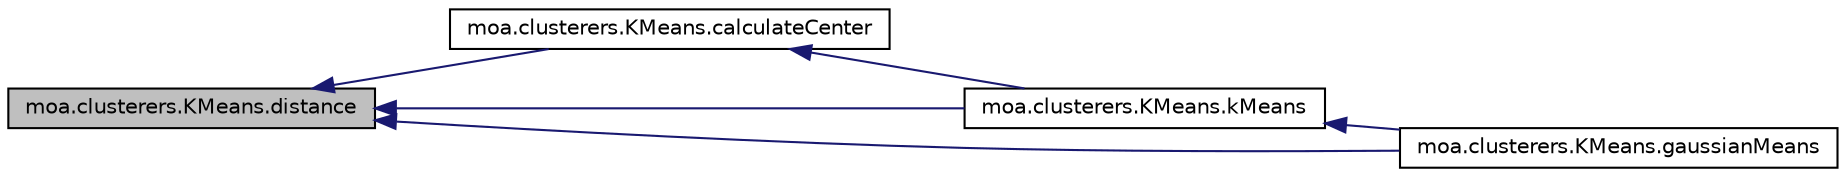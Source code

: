 digraph G
{
  edge [fontname="Helvetica",fontsize="10",labelfontname="Helvetica",labelfontsize="10"];
  node [fontname="Helvetica",fontsize="10",shape=record];
  rankdir=LR;
  Node1 [label="moa.clusterers.KMeans.distance",height=0.2,width=0.4,color="black", fillcolor="grey75", style="filled" fontcolor="black"];
  Node1 -> Node2 [dir=back,color="midnightblue",fontsize="10",style="solid",fontname="Helvetica"];
  Node2 [label="moa.clusterers.KMeans.calculateCenter",height=0.2,width=0.4,color="black", fillcolor="white", style="filled",URL="$classmoa_1_1clusterers_1_1KMeans.html#a990c7d2f86a8f3f3c95c1ae23d80303f"];
  Node2 -> Node3 [dir=back,color="midnightblue",fontsize="10",style="solid",fontname="Helvetica"];
  Node3 [label="moa.clusterers.KMeans.kMeans",height=0.2,width=0.4,color="black", fillcolor="white", style="filled",URL="$classmoa_1_1clusterers_1_1KMeans.html#a4374cacb115d7525d1a48a55ffe68fce",tooltip="This kMeans implementation clusters a big number of microclusters into a smaller..."];
  Node3 -> Node4 [dir=back,color="midnightblue",fontsize="10",style="solid",fontname="Helvetica"];
  Node4 [label="moa.clusterers.KMeans.gaussianMeans",height=0.2,width=0.4,color="black", fillcolor="white", style="filled",URL="$classmoa_1_1clusterers_1_1KMeans.html#aed43b4f69d4d94f727982d4b62da0144"];
  Node1 -> Node4 [dir=back,color="midnightblue",fontsize="10",style="solid",fontname="Helvetica"];
  Node1 -> Node3 [dir=back,color="midnightblue",fontsize="10",style="solid",fontname="Helvetica"];
}
